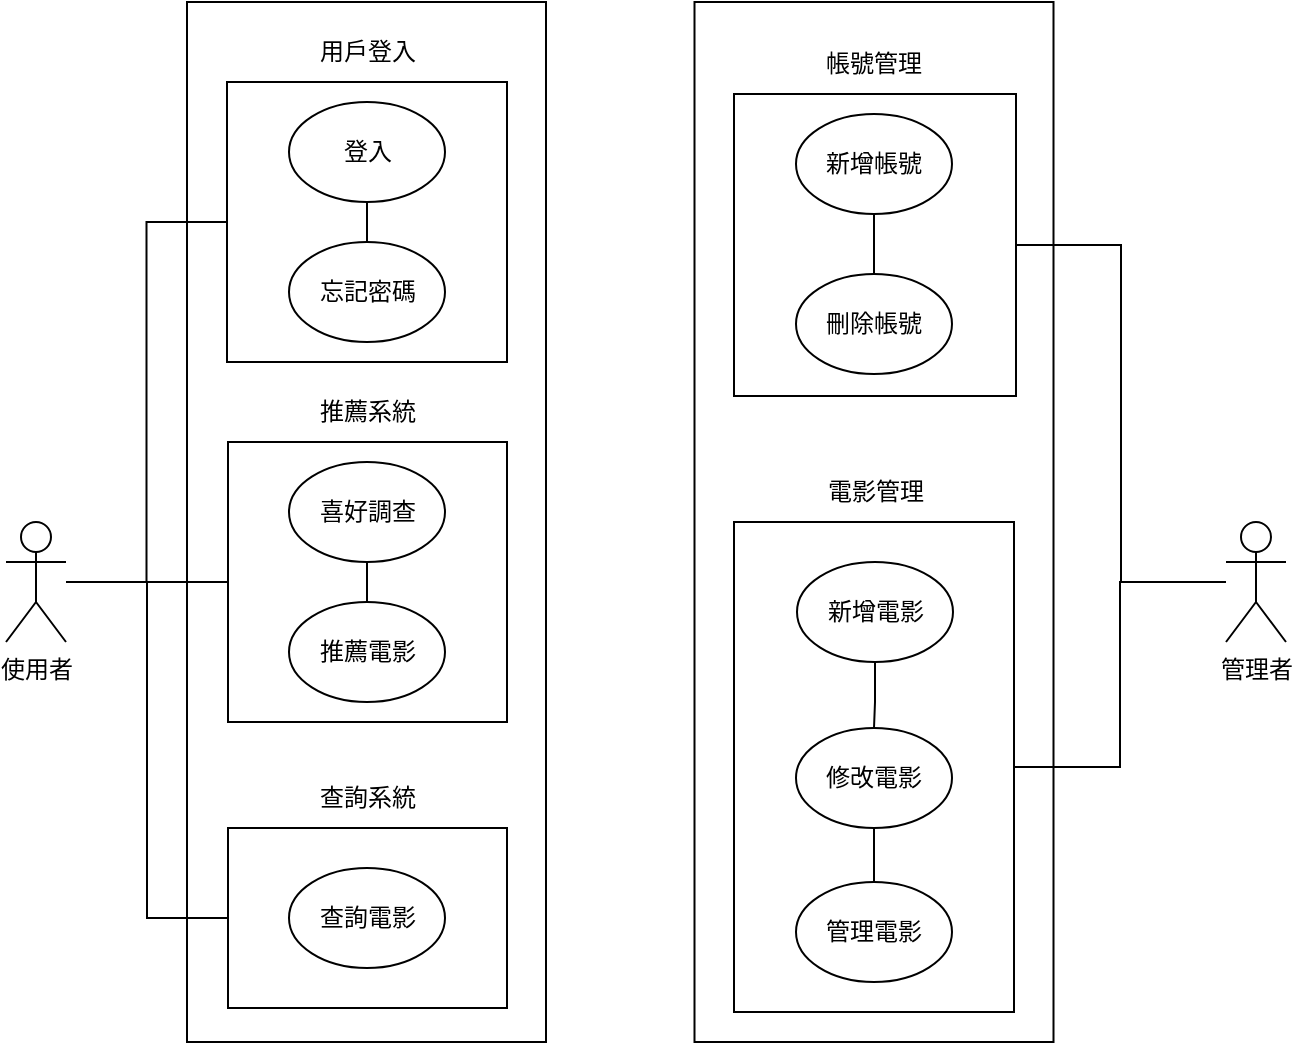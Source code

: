 <mxfile version="21.2.9" type="device">
  <diagram name="第 1 页" id="-3eT4XFRWwp3G3ni6DLX">
    <mxGraphModel dx="934" dy="553" grid="1" gridSize="10" guides="1" tooltips="1" connect="1" arrows="1" fold="1" page="1" pageScale="1" pageWidth="827" pageHeight="1169" math="0" shadow="0">
      <root>
        <mxCell id="0" />
        <mxCell id="1" parent="0" />
        <mxCell id="cH4LpuYaYCSXBXlhpjaZ-69" value="" style="group" vertex="1" connectable="0" parent="1">
          <mxGeometry x="70" y="180" width="640" height="520" as="geometry" />
        </mxCell>
        <mxCell id="cH4LpuYaYCSXBXlhpjaZ-55" value="" style="whiteSpace=wrap;html=1;fillColor=none;" vertex="1" parent="cH4LpuYaYCSXBXlhpjaZ-69">
          <mxGeometry x="344.25" width="179.5" height="520" as="geometry" />
        </mxCell>
        <mxCell id="cH4LpuYaYCSXBXlhpjaZ-26" value="" style="whiteSpace=wrap;html=1;fillColor=none;" vertex="1" parent="cH4LpuYaYCSXBXlhpjaZ-69">
          <mxGeometry x="90.5" width="179.5" height="520" as="geometry" />
        </mxCell>
        <mxCell id="cH4LpuYaYCSXBXlhpjaZ-6" value="使用者&lt;br&gt;" style="shape=umlActor;verticalLabelPosition=bottom;verticalAlign=top;html=1;" vertex="1" parent="cH4LpuYaYCSXBXlhpjaZ-69">
          <mxGeometry y="260" width="30" height="60" as="geometry" />
        </mxCell>
        <mxCell id="cH4LpuYaYCSXBXlhpjaZ-28" value="" style="whiteSpace=wrap;html=1;aspect=fixed;fillColor=none;" vertex="1" parent="cH4LpuYaYCSXBXlhpjaZ-69">
          <mxGeometry x="110.5" y="40" width="140" height="140" as="geometry" />
        </mxCell>
        <mxCell id="cH4LpuYaYCSXBXlhpjaZ-46" style="edgeStyle=orthogonalEdgeStyle;rounded=0;orthogonalLoop=1;jettySize=auto;html=1;entryX=0;entryY=0.5;entryDx=0;entryDy=0;endArrow=none;endFill=0;" edge="1" parent="cH4LpuYaYCSXBXlhpjaZ-69" source="cH4LpuYaYCSXBXlhpjaZ-6" target="cH4LpuYaYCSXBXlhpjaZ-28">
          <mxGeometry relative="1" as="geometry" />
        </mxCell>
        <mxCell id="cH4LpuYaYCSXBXlhpjaZ-27" value="登入" style="ellipse;whiteSpace=wrap;html=1;" vertex="1" parent="cH4LpuYaYCSXBXlhpjaZ-69">
          <mxGeometry x="141.5" y="50" width="78" height="50" as="geometry" />
        </mxCell>
        <mxCell id="cH4LpuYaYCSXBXlhpjaZ-29" value="忘記密碼" style="ellipse;whiteSpace=wrap;html=1;" vertex="1" parent="cH4LpuYaYCSXBXlhpjaZ-69">
          <mxGeometry x="141.5" y="120" width="78" height="50" as="geometry" />
        </mxCell>
        <mxCell id="cH4LpuYaYCSXBXlhpjaZ-31" value="用戶登入" style="text;html=1;strokeColor=none;fillColor=none;align=center;verticalAlign=middle;whiteSpace=wrap;rounded=0;" vertex="1" parent="cH4LpuYaYCSXBXlhpjaZ-69">
          <mxGeometry x="150.5" y="10" width="60" height="30" as="geometry" />
        </mxCell>
        <mxCell id="cH4LpuYaYCSXBXlhpjaZ-30" value="" style="endArrow=none;html=1;rounded=0;exitX=0.5;exitY=1;exitDx=0;exitDy=0;entryX=0.5;entryY=0;entryDx=0;entryDy=0;" edge="1" parent="cH4LpuYaYCSXBXlhpjaZ-69" source="cH4LpuYaYCSXBXlhpjaZ-27" target="cH4LpuYaYCSXBXlhpjaZ-29">
          <mxGeometry width="50" height="50" relative="1" as="geometry">
            <mxPoint x="570" y="60" as="sourcePoint" />
            <mxPoint x="460" y="70" as="targetPoint" />
          </mxGeometry>
        </mxCell>
        <mxCell id="cH4LpuYaYCSXBXlhpjaZ-35" value="" style="whiteSpace=wrap;html=1;fillColor=none;" vertex="1" parent="cH4LpuYaYCSXBXlhpjaZ-69">
          <mxGeometry x="111" y="220" width="139.5" height="140" as="geometry" />
        </mxCell>
        <mxCell id="cH4LpuYaYCSXBXlhpjaZ-47" style="edgeStyle=orthogonalEdgeStyle;rounded=0;orthogonalLoop=1;jettySize=auto;html=1;entryX=0;entryY=0.5;entryDx=0;entryDy=0;endArrow=none;endFill=0;" edge="1" parent="cH4LpuYaYCSXBXlhpjaZ-69" source="cH4LpuYaYCSXBXlhpjaZ-6" target="cH4LpuYaYCSXBXlhpjaZ-35">
          <mxGeometry relative="1" as="geometry" />
        </mxCell>
        <mxCell id="cH4LpuYaYCSXBXlhpjaZ-36" value="推薦電影" style="ellipse;whiteSpace=wrap;html=1;" vertex="1" parent="cH4LpuYaYCSXBXlhpjaZ-69">
          <mxGeometry x="141.5" y="300" width="78" height="50" as="geometry" />
        </mxCell>
        <mxCell id="cH4LpuYaYCSXBXlhpjaZ-38" value="推薦系統" style="text;html=1;strokeColor=none;fillColor=none;align=center;verticalAlign=middle;whiteSpace=wrap;rounded=0;" vertex="1" parent="cH4LpuYaYCSXBXlhpjaZ-69">
          <mxGeometry x="150.5" y="190" width="60" height="30" as="geometry" />
        </mxCell>
        <mxCell id="cH4LpuYaYCSXBXlhpjaZ-42" style="edgeStyle=orthogonalEdgeStyle;rounded=0;orthogonalLoop=1;jettySize=auto;html=1;endArrow=none;endFill=0;" edge="1" parent="cH4LpuYaYCSXBXlhpjaZ-69" source="cH4LpuYaYCSXBXlhpjaZ-40" target="cH4LpuYaYCSXBXlhpjaZ-36">
          <mxGeometry relative="1" as="geometry" />
        </mxCell>
        <mxCell id="cH4LpuYaYCSXBXlhpjaZ-40" value="喜好調查" style="ellipse;whiteSpace=wrap;html=1;" vertex="1" parent="cH4LpuYaYCSXBXlhpjaZ-69">
          <mxGeometry x="141.5" y="230" width="78" height="50" as="geometry" />
        </mxCell>
        <mxCell id="cH4LpuYaYCSXBXlhpjaZ-44" value="" style="whiteSpace=wrap;html=1;fillColor=none;" vertex="1" parent="cH4LpuYaYCSXBXlhpjaZ-69">
          <mxGeometry x="111" y="413" width="139.5" height="90" as="geometry" />
        </mxCell>
        <mxCell id="cH4LpuYaYCSXBXlhpjaZ-43" value="查詢電影" style="ellipse;whiteSpace=wrap;html=1;" vertex="1" parent="cH4LpuYaYCSXBXlhpjaZ-69">
          <mxGeometry x="141.5" y="433" width="78" height="50" as="geometry" />
        </mxCell>
        <mxCell id="cH4LpuYaYCSXBXlhpjaZ-45" value="查詢系統" style="text;html=1;strokeColor=none;fillColor=none;align=center;verticalAlign=middle;whiteSpace=wrap;rounded=0;" vertex="1" parent="cH4LpuYaYCSXBXlhpjaZ-69">
          <mxGeometry x="150.5" y="383" width="60" height="30" as="geometry" />
        </mxCell>
        <mxCell id="cH4LpuYaYCSXBXlhpjaZ-49" value="管理者" style="shape=umlActor;verticalLabelPosition=bottom;verticalAlign=top;html=1;" vertex="1" parent="cH4LpuYaYCSXBXlhpjaZ-69">
          <mxGeometry x="610" y="260" width="30" height="60" as="geometry" />
        </mxCell>
        <mxCell id="cH4LpuYaYCSXBXlhpjaZ-48" style="edgeStyle=orthogonalEdgeStyle;rounded=0;orthogonalLoop=1;jettySize=auto;html=1;entryX=0;entryY=0.5;entryDx=0;entryDy=0;endArrow=none;endFill=0;" edge="1" parent="cH4LpuYaYCSXBXlhpjaZ-69" source="cH4LpuYaYCSXBXlhpjaZ-6" target="cH4LpuYaYCSXBXlhpjaZ-44">
          <mxGeometry relative="1" as="geometry" />
        </mxCell>
        <mxCell id="cH4LpuYaYCSXBXlhpjaZ-50" value="" style="whiteSpace=wrap;html=1;fillColor=none;" vertex="1" parent="cH4LpuYaYCSXBXlhpjaZ-69">
          <mxGeometry x="364" y="46" width="141" height="151" as="geometry" />
        </mxCell>
        <mxCell id="cH4LpuYaYCSXBXlhpjaZ-62" style="edgeStyle=orthogonalEdgeStyle;rounded=0;orthogonalLoop=1;jettySize=auto;html=1;entryX=1;entryY=0.5;entryDx=0;entryDy=0;endArrow=none;endFill=0;" edge="1" parent="cH4LpuYaYCSXBXlhpjaZ-69" source="cH4LpuYaYCSXBXlhpjaZ-49" target="cH4LpuYaYCSXBXlhpjaZ-50">
          <mxGeometry relative="1" as="geometry" />
        </mxCell>
        <mxCell id="cH4LpuYaYCSXBXlhpjaZ-51" value="新增帳號" style="ellipse;whiteSpace=wrap;html=1;" vertex="1" parent="cH4LpuYaYCSXBXlhpjaZ-69">
          <mxGeometry x="395" y="56" width="78" height="50" as="geometry" />
        </mxCell>
        <mxCell id="cH4LpuYaYCSXBXlhpjaZ-52" value="刪除帳號" style="ellipse;whiteSpace=wrap;html=1;" vertex="1" parent="cH4LpuYaYCSXBXlhpjaZ-69">
          <mxGeometry x="395" y="136" width="78" height="50" as="geometry" />
        </mxCell>
        <mxCell id="cH4LpuYaYCSXBXlhpjaZ-53" value="帳號管理" style="text;html=1;strokeColor=none;fillColor=none;align=center;verticalAlign=middle;whiteSpace=wrap;rounded=0;" vertex="1" parent="cH4LpuYaYCSXBXlhpjaZ-69">
          <mxGeometry x="404" y="16" width="60" height="30" as="geometry" />
        </mxCell>
        <mxCell id="cH4LpuYaYCSXBXlhpjaZ-54" value="" style="endArrow=none;html=1;rounded=0;exitX=0.5;exitY=1;exitDx=0;exitDy=0;entryX=0.5;entryY=0;entryDx=0;entryDy=0;" edge="1" parent="cH4LpuYaYCSXBXlhpjaZ-69" source="cH4LpuYaYCSXBXlhpjaZ-51" target="cH4LpuYaYCSXBXlhpjaZ-52">
          <mxGeometry width="50" height="50" relative="1" as="geometry">
            <mxPoint x="823.5" y="88" as="sourcePoint" />
            <mxPoint x="713.5" y="98" as="targetPoint" />
          </mxGeometry>
        </mxCell>
        <mxCell id="cH4LpuYaYCSXBXlhpjaZ-56" value="" style="whiteSpace=wrap;html=1;fillColor=none;" vertex="1" parent="cH4LpuYaYCSXBXlhpjaZ-69">
          <mxGeometry x="364" y="260" width="140" height="245" as="geometry" />
        </mxCell>
        <mxCell id="cH4LpuYaYCSXBXlhpjaZ-57" value="新增電影" style="ellipse;whiteSpace=wrap;html=1;" vertex="1" parent="cH4LpuYaYCSXBXlhpjaZ-69">
          <mxGeometry x="395.5" y="280" width="78" height="50" as="geometry" />
        </mxCell>
        <mxCell id="cH4LpuYaYCSXBXlhpjaZ-64" style="edgeStyle=orthogonalEdgeStyle;rounded=0;orthogonalLoop=1;jettySize=auto;html=1;entryX=1;entryY=0.5;entryDx=0;entryDy=0;endArrow=none;endFill=0;" edge="1" parent="cH4LpuYaYCSXBXlhpjaZ-69" source="cH4LpuYaYCSXBXlhpjaZ-49" target="cH4LpuYaYCSXBXlhpjaZ-56">
          <mxGeometry relative="1" as="geometry" />
        </mxCell>
        <mxCell id="cH4LpuYaYCSXBXlhpjaZ-58" value="修改電影" style="ellipse;whiteSpace=wrap;html=1;" vertex="1" parent="cH4LpuYaYCSXBXlhpjaZ-69">
          <mxGeometry x="395" y="363" width="78" height="50" as="geometry" />
        </mxCell>
        <mxCell id="cH4LpuYaYCSXBXlhpjaZ-67" style="edgeStyle=orthogonalEdgeStyle;rounded=0;orthogonalLoop=1;jettySize=auto;html=1;entryX=0.5;entryY=0;entryDx=0;entryDy=0;endArrow=none;endFill=0;" edge="1" parent="cH4LpuYaYCSXBXlhpjaZ-69" source="cH4LpuYaYCSXBXlhpjaZ-57" target="cH4LpuYaYCSXBXlhpjaZ-58">
          <mxGeometry relative="1" as="geometry" />
        </mxCell>
        <mxCell id="cH4LpuYaYCSXBXlhpjaZ-59" value="電影管理" style="text;html=1;strokeColor=none;fillColor=none;align=center;verticalAlign=middle;whiteSpace=wrap;rounded=0;" vertex="1" parent="cH4LpuYaYCSXBXlhpjaZ-69">
          <mxGeometry x="404.5" y="230" width="60" height="30" as="geometry" />
        </mxCell>
        <mxCell id="cH4LpuYaYCSXBXlhpjaZ-60" value="管理電影" style="ellipse;whiteSpace=wrap;html=1;" vertex="1" parent="cH4LpuYaYCSXBXlhpjaZ-69">
          <mxGeometry x="395" y="440" width="78" height="50" as="geometry" />
        </mxCell>
        <mxCell id="cH4LpuYaYCSXBXlhpjaZ-68" style="edgeStyle=orthogonalEdgeStyle;rounded=0;orthogonalLoop=1;jettySize=auto;html=1;endArrow=none;endFill=0;" edge="1" parent="cH4LpuYaYCSXBXlhpjaZ-69" source="cH4LpuYaYCSXBXlhpjaZ-58" target="cH4LpuYaYCSXBXlhpjaZ-60">
          <mxGeometry relative="1" as="geometry" />
        </mxCell>
      </root>
    </mxGraphModel>
  </diagram>
</mxfile>
